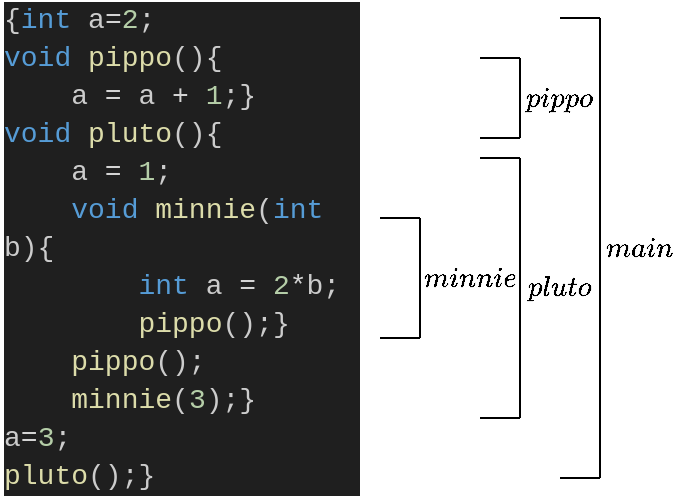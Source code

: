 <mxfile version="20.7.4" type="device"><diagram id="gVGqevTLdEIviv_d7AgR" name="Pagina-1"><mxGraphModel dx="819" dy="505" grid="1" gridSize="10" guides="1" tooltips="1" connect="1" arrows="1" fold="1" page="1" pageScale="1" pageWidth="827" pageHeight="1169" math="1" shadow="0"><root><mxCell id="0"/><mxCell id="1" parent="0"/><mxCell id="ukN7QdHiZfOd1J7Q02h2-1" value="&lt;div style=&quot;color: rgb(204, 204, 204); background-color: rgb(31, 31, 31); font-family: Consolas, &amp;quot;Courier New&amp;quot;, monospace; font-size: 14px; line-height: 19px;&quot;&gt;&lt;div&gt;{&lt;span style=&quot;color: #569cd6;&quot;&gt;int&lt;/span&gt; a&lt;span style=&quot;color: #d4d4d4;&quot;&gt;=&lt;/span&gt;&lt;span style=&quot;color: #b5cea8;&quot;&gt;2&lt;/span&gt;;&lt;/div&gt;&lt;div&gt;&lt;span style=&quot;color: #569cd6;&quot;&gt;void&lt;/span&gt; &lt;span style=&quot;color: #dcdcaa;&quot;&gt;pippo&lt;/span&gt;(){&lt;/div&gt;&lt;div&gt;&amp;nbsp; &amp;nbsp; a &lt;span style=&quot;color: #d4d4d4;&quot;&gt;=&lt;/span&gt; a &lt;span style=&quot;color: #d4d4d4;&quot;&gt;+&lt;/span&gt; &lt;span style=&quot;color: #b5cea8;&quot;&gt;1&lt;/span&gt;;}&lt;/div&gt;&lt;div&gt;&lt;span style=&quot;color: #569cd6;&quot;&gt;void&lt;/span&gt; &lt;span style=&quot;color: #dcdcaa;&quot;&gt;pluto&lt;/span&gt;(){&lt;/div&gt;&lt;div&gt;&amp;nbsp; &amp;nbsp; a &lt;span style=&quot;color: #d4d4d4;&quot;&gt;=&lt;/span&gt; &lt;span style=&quot;color: #b5cea8;&quot;&gt;1&lt;/span&gt;;&lt;/div&gt;&lt;div&gt;&amp;nbsp; &amp;nbsp; &lt;span style=&quot;color: #569cd6;&quot;&gt;void&lt;/span&gt; &lt;span style=&quot;color: #dcdcaa;&quot;&gt;minnie&lt;/span&gt;(&lt;span style=&quot;color: #569cd6;&quot;&gt;int&lt;/span&gt; b){&lt;/div&gt;&lt;div&gt;&amp;nbsp; &amp;nbsp; &amp;nbsp; &amp;nbsp; &lt;span style=&quot;color: #569cd6;&quot;&gt;int&lt;/span&gt; a &lt;span style=&quot;color: #d4d4d4;&quot;&gt;=&lt;/span&gt; &lt;span style=&quot;color: #b5cea8;&quot;&gt;2&lt;/span&gt;&lt;span style=&quot;color: #d4d4d4;&quot;&gt;*&lt;/span&gt;b;&lt;/div&gt;&lt;div&gt;&amp;nbsp; &amp;nbsp; &amp;nbsp; &amp;nbsp; &lt;span style=&quot;color: #dcdcaa;&quot;&gt;pippo&lt;/span&gt;();}&lt;/div&gt;&lt;div&gt;&amp;nbsp; &amp;nbsp; &lt;span style=&quot;color: #dcdcaa;&quot;&gt;pippo&lt;/span&gt;();&lt;/div&gt;&lt;div&gt;&amp;nbsp; &amp;nbsp; &lt;span style=&quot;color: #dcdcaa;&quot;&gt;minnie&lt;/span&gt;(&lt;span style=&quot;color: #b5cea8;&quot;&gt;3&lt;/span&gt;);}&lt;/div&gt;&lt;div&gt;a&lt;span style=&quot;color: #d4d4d4;&quot;&gt;=&lt;/span&gt;&lt;span style=&quot;color: #b5cea8;&quot;&gt;3&lt;/span&gt;;&lt;/div&gt;&lt;div&gt;&lt;span style=&quot;color: #dcdcaa;&quot;&gt;pluto&lt;/span&gt;();}&lt;/div&gt;&lt;/div&gt;" style="text;html=1;strokeColor=none;fillColor=none;align=left;verticalAlign=middle;whiteSpace=wrap;rounded=0;" vertex="1" parent="1"><mxGeometry x="60" y="80" width="180" height="230" as="geometry"/></mxCell><mxCell id="ukN7QdHiZfOd1J7Q02h2-2" value="" style="endArrow=none;html=1;rounded=0;" edge="1" parent="1"><mxGeometry width="50" height="50" relative="1" as="geometry"><mxPoint x="360" y="310" as="sourcePoint"/><mxPoint x="360" y="80" as="targetPoint"/></mxGeometry></mxCell><mxCell id="ukN7QdHiZfOd1J7Q02h2-3" value="" style="endArrow=none;html=1;rounded=0;" edge="1" parent="1"><mxGeometry width="50" height="50" relative="1" as="geometry"><mxPoint x="340" y="310" as="sourcePoint"/><mxPoint x="360" y="310" as="targetPoint"/></mxGeometry></mxCell><mxCell id="ukN7QdHiZfOd1J7Q02h2-4" value="" style="endArrow=none;html=1;rounded=0;" edge="1" parent="1"><mxGeometry width="50" height="50" relative="1" as="geometry"><mxPoint x="340" y="80" as="sourcePoint"/><mxPoint x="360" y="80" as="targetPoint"/></mxGeometry></mxCell><mxCell id="ukN7QdHiZfOd1J7Q02h2-5" value="$$main$$" style="text;html=1;strokeColor=none;fillColor=none;align=center;verticalAlign=middle;whiteSpace=wrap;rounded=0;" vertex="1" parent="1"><mxGeometry x="360" y="80" width="40" height="230" as="geometry"/></mxCell><mxCell id="ukN7QdHiZfOd1J7Q02h2-7" value="" style="endArrow=none;html=1;rounded=0;" edge="1" parent="1"><mxGeometry width="50" height="50" relative="1" as="geometry"><mxPoint x="320" y="140" as="sourcePoint"/><mxPoint x="320" y="100" as="targetPoint"/></mxGeometry></mxCell><mxCell id="ukN7QdHiZfOd1J7Q02h2-8" value="" style="endArrow=none;html=1;rounded=0;" edge="1" parent="1"><mxGeometry width="50" height="50" relative="1" as="geometry"><mxPoint x="300" y="140" as="sourcePoint"/><mxPoint x="320" y="140" as="targetPoint"/></mxGeometry></mxCell><mxCell id="ukN7QdHiZfOd1J7Q02h2-9" value="" style="endArrow=none;html=1;rounded=0;" edge="1" parent="1"><mxGeometry width="50" height="50" relative="1" as="geometry"><mxPoint x="300" y="100.0" as="sourcePoint"/><mxPoint x="320" y="100.0" as="targetPoint"/></mxGeometry></mxCell><mxCell id="ukN7QdHiZfOd1J7Q02h2-10" value="$$pippo$$" style="text;html=1;strokeColor=none;fillColor=none;align=center;verticalAlign=middle;whiteSpace=wrap;rounded=0;" vertex="1" parent="1"><mxGeometry x="320" y="100" width="40" height="40" as="geometry"/></mxCell><mxCell id="ukN7QdHiZfOd1J7Q02h2-11" value="" style="endArrow=none;html=1;rounded=0;" edge="1" parent="1"><mxGeometry width="50" height="50" relative="1" as="geometry"><mxPoint x="320" y="280" as="sourcePoint"/><mxPoint x="320" y="150" as="targetPoint"/></mxGeometry></mxCell><mxCell id="ukN7QdHiZfOd1J7Q02h2-12" value="" style="endArrow=none;html=1;rounded=0;" edge="1" parent="1"><mxGeometry x="-1" y="260" width="50" height="50" relative="1" as="geometry"><mxPoint x="300" y="280" as="sourcePoint"/><mxPoint x="320" y="280" as="targetPoint"/><mxPoint x="-34" y="214" as="offset"/></mxGeometry></mxCell><mxCell id="ukN7QdHiZfOd1J7Q02h2-13" value="" style="endArrow=none;html=1;rounded=0;" edge="1" parent="1"><mxGeometry width="50" height="50" relative="1" as="geometry"><mxPoint x="300" y="150" as="sourcePoint"/><mxPoint x="320" y="150" as="targetPoint"/></mxGeometry></mxCell><mxCell id="ukN7QdHiZfOd1J7Q02h2-14" value="$$pluto$$" style="text;html=1;strokeColor=none;fillColor=none;align=center;verticalAlign=middle;whiteSpace=wrap;rounded=0;" vertex="1" parent="1"><mxGeometry x="320" y="150" width="40" height="130" as="geometry"/></mxCell><mxCell id="ukN7QdHiZfOd1J7Q02h2-15" value="" style="endArrow=none;html=1;rounded=0;" edge="1" parent="1"><mxGeometry width="50" height="50" relative="1" as="geometry"><mxPoint x="270" y="240" as="sourcePoint"/><mxPoint x="270" y="180" as="targetPoint"/></mxGeometry></mxCell><mxCell id="ukN7QdHiZfOd1J7Q02h2-16" value="" style="endArrow=none;html=1;rounded=0;" edge="1" parent="1"><mxGeometry width="50" height="50" relative="1" as="geometry"><mxPoint x="250" y="240" as="sourcePoint"/><mxPoint x="270" y="240" as="targetPoint"/></mxGeometry></mxCell><mxCell id="ukN7QdHiZfOd1J7Q02h2-17" value="" style="endArrow=none;html=1;rounded=0;" edge="1" parent="1"><mxGeometry width="50" height="50" relative="1" as="geometry"><mxPoint x="250" y="180" as="sourcePoint"/><mxPoint x="270" y="180" as="targetPoint"/></mxGeometry></mxCell><mxCell id="ukN7QdHiZfOd1J7Q02h2-18" value="$$minnie$$" style="text;html=1;strokeColor=none;fillColor=none;align=center;verticalAlign=middle;whiteSpace=wrap;rounded=0;" vertex="1" parent="1"><mxGeometry x="270" y="180" width="50" height="60" as="geometry"/></mxCell></root></mxGraphModel></diagram></mxfile>